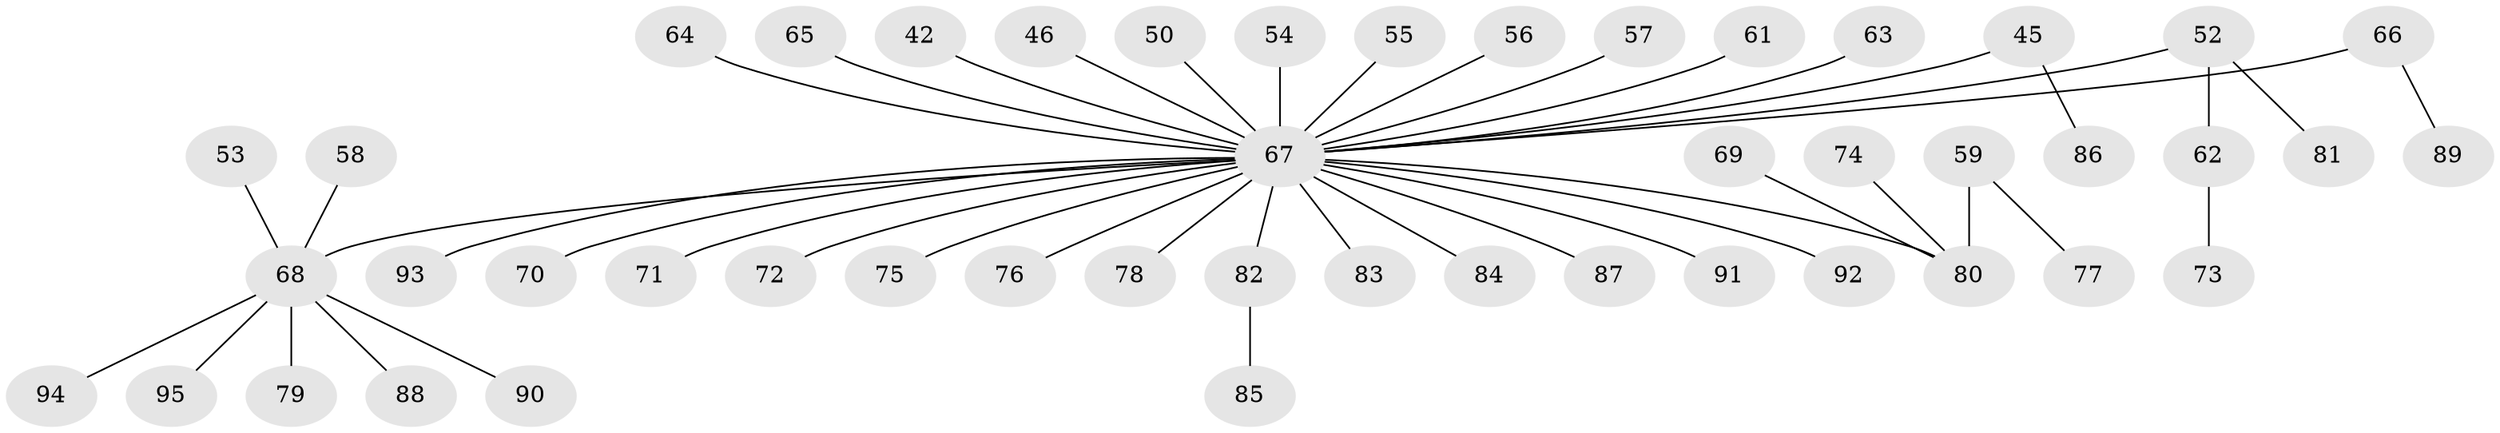 // original degree distribution, {5: 0.031578947368421054, 6: 0.010526315789473684, 4: 0.08421052631578947, 7: 0.010526315789473684, 2: 0.23157894736842105, 3: 0.12631578947368421, 1: 0.5052631578947369}
// Generated by graph-tools (version 1.1) at 2025/53/03/09/25 04:53:46]
// undirected, 47 vertices, 46 edges
graph export_dot {
graph [start="1"]
  node [color=gray90,style=filled];
  42;
  45;
  46;
  50;
  52 [super="+37+38"];
  53;
  54;
  55;
  56;
  57 [super="+8"];
  58;
  59;
  61;
  62;
  63;
  64;
  65;
  66;
  67 [super="+60+1+6+17+40+41+48+43+25+44+30+33+35+39+47"];
  68 [super="+4+14+51"];
  69;
  70;
  71;
  72;
  73;
  74;
  75;
  76;
  77;
  78;
  79;
  80 [super="+34"];
  81;
  82;
  83;
  84;
  85;
  86;
  87;
  88;
  89;
  90;
  91;
  92;
  93;
  94;
  95;
  42 -- 67;
  45 -- 86;
  45 -- 67;
  46 -- 67;
  50 -- 67;
  52 -- 62;
  52 -- 81;
  52 -- 67;
  53 -- 68;
  54 -- 67;
  55 -- 67;
  56 -- 67;
  57 -- 67;
  58 -- 68;
  59 -- 77;
  59 -- 80;
  61 -- 67;
  62 -- 73;
  63 -- 67;
  64 -- 67;
  65 -- 67;
  66 -- 89;
  66 -- 67;
  67 -- 72;
  67 -- 83;
  67 -- 75;
  67 -- 78;
  67 -- 87;
  67 -- 84;
  67 -- 71;
  67 -- 68;
  67 -- 76;
  67 -- 91;
  67 -- 70;
  67 -- 92;
  67 -- 82;
  67 -- 80;
  67 -- 93;
  68 -- 79;
  68 -- 90;
  68 -- 88;
  68 -- 94;
  68 -- 95;
  69 -- 80;
  74 -- 80;
  82 -- 85;
}
